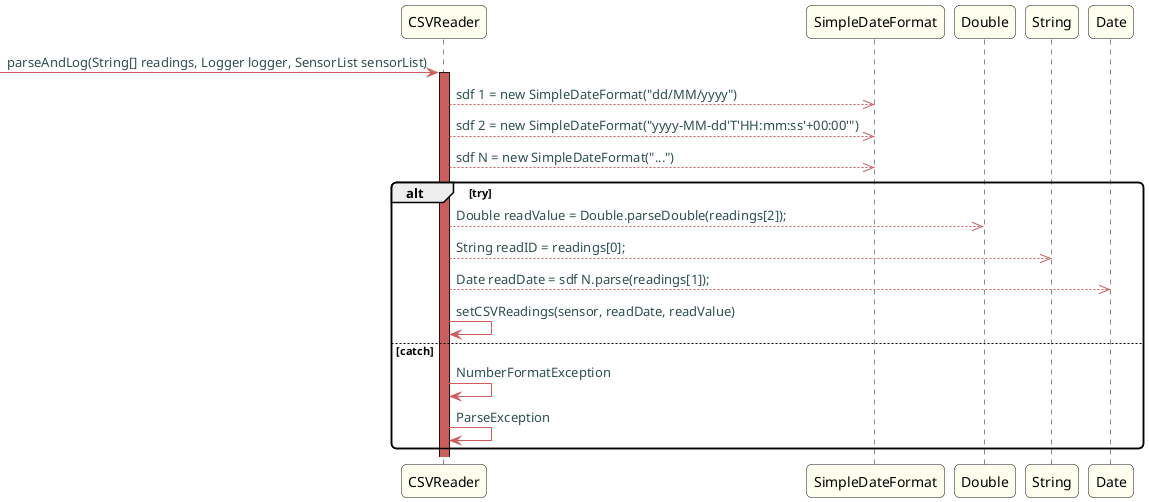 @startuml

skinparam titleBorderRoundCorner 10
skinparam titleBorderThickness 3
skinparam titleBorderColor indianred
skinparam titleBackgroundColor ivory
skinparam FontName quicksand

skinparam actor {
 	BorderColor indianred
 	}

 skinparam sequence {
 	LifeLineBackgroundColor indianred
 	ParticipantBackgroundColor ivory
 }

 skinparam roundcorner 10

 skinparam component {
   arrowThickness 1
   ArrowFontName Verdana
   ArrowColor indianred
   ArrowFontColor darkslategrey
 }



-> CSVReader: parseAndLog(String[] readings, Logger logger, SensorList sensorList)
activate CSVReader

CSVReader -->> SimpleDateFormat: sdf 1 = new SimpleDateFormat("dd/MM/yyyy")
CSVReader -->> SimpleDateFormat: sdf 2 = new SimpleDateFormat("yyyy-MM-dd'T'HH:mm:ss'+00:00'")
CSVReader -->> SimpleDateFormat: sdf N = new SimpleDateFormat("...")

alt try

CSVReader -->> Double: Double readValue = Double.parseDouble(readings[2]);
CSVReader -->> String:String readID = readings[0];
CSVReader -->> Date:Date readDate = sdf N.parse(readings[1]);
CSVReader -> CSVReader: setCSVReadings(sensor, readDate, readValue)

else catch
CSVReader -> CSVReader: NumberFormatException
CSVReader -> CSVReader: ParseException

end



@enduml